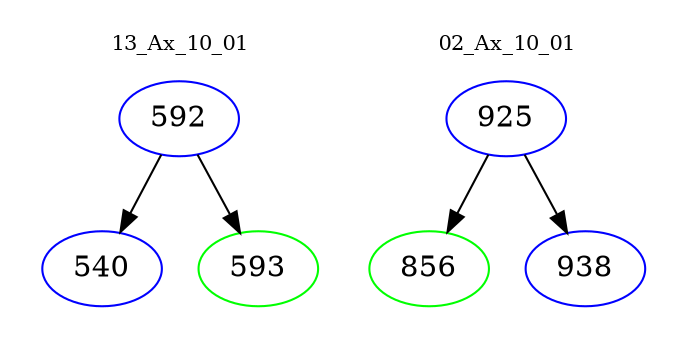 digraph{
subgraph cluster_0 {
color = white
label = "13_Ax_10_01";
fontsize=10;
T0_592 [label="592", color="blue"]
T0_592 -> T0_540 [color="black"]
T0_540 [label="540", color="blue"]
T0_592 -> T0_593 [color="black"]
T0_593 [label="593", color="green"]
}
subgraph cluster_1 {
color = white
label = "02_Ax_10_01";
fontsize=10;
T1_925 [label="925", color="blue"]
T1_925 -> T1_856 [color="black"]
T1_856 [label="856", color="green"]
T1_925 -> T1_938 [color="black"]
T1_938 [label="938", color="blue"]
}
}
